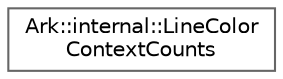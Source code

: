 digraph "Graphical Class Hierarchy"
{
 // INTERACTIVE_SVG=YES
 // LATEX_PDF_SIZE
  bgcolor="transparent";
  edge [fontname=Helvetica,fontsize=10,labelfontname=Helvetica,labelfontsize=10];
  node [fontname=Helvetica,fontsize=10,shape=box,height=0.2,width=0.4];
  rankdir="LR";
  Node0 [label="Ark::internal::LineColor\lContextCounts",height=0.2,width=0.4,color="grey40", fillcolor="white", style="filled",URL="$d8/d5a/structArk_1_1internal_1_1LineColorContextCounts.html",tooltip=" "];
}
